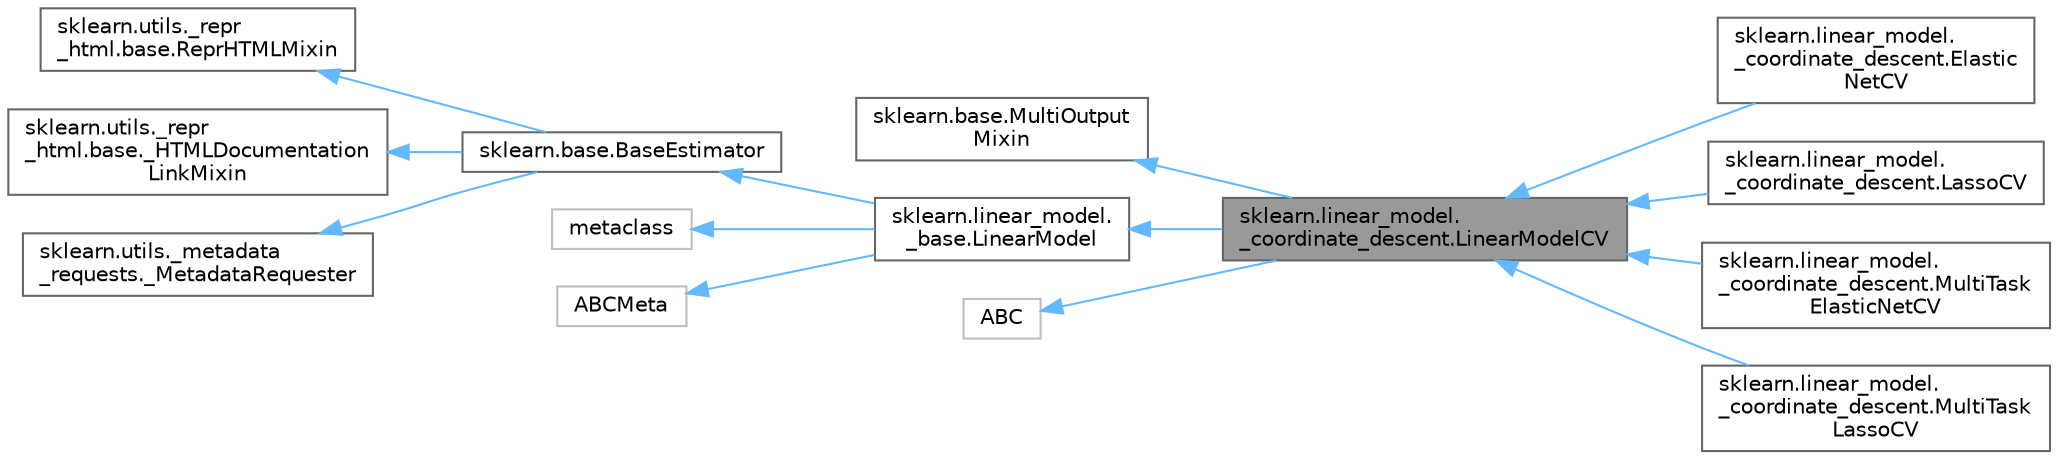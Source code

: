 digraph "sklearn.linear_model._coordinate_descent.LinearModelCV"
{
 // LATEX_PDF_SIZE
  bgcolor="transparent";
  edge [fontname=Helvetica,fontsize=10,labelfontname=Helvetica,labelfontsize=10];
  node [fontname=Helvetica,fontsize=10,shape=box,height=0.2,width=0.4];
  rankdir="LR";
  Node1 [id="Node000001",label="sklearn.linear_model.\l_coordinate_descent.LinearModelCV",height=0.2,width=0.4,color="gray40", fillcolor="grey60", style="filled", fontcolor="black",tooltip=" "];
  Node2 -> Node1 [id="edge14_Node000001_Node000002",dir="back",color="steelblue1",style="solid",tooltip=" "];
  Node2 [id="Node000002",label="sklearn.base.MultiOutput\lMixin",height=0.2,width=0.4,color="gray40", fillcolor="white", style="filled",URL="$d4/d1c/classsklearn_1_1base_1_1MultiOutputMixin.html",tooltip=" "];
  Node3 -> Node1 [id="edge15_Node000001_Node000003",dir="back",color="steelblue1",style="solid",tooltip=" "];
  Node3 [id="Node000003",label="sklearn.linear_model.\l_base.LinearModel",height=0.2,width=0.4,color="gray40", fillcolor="white", style="filled",URL="$de/d80/classsklearn_1_1linear__model_1_1__base_1_1LinearModel.html",tooltip=" "];
  Node4 -> Node3 [id="edge16_Node000003_Node000004",dir="back",color="steelblue1",style="solid",tooltip=" "];
  Node4 [id="Node000004",label="sklearn.base.BaseEstimator",height=0.2,width=0.4,color="gray40", fillcolor="white", style="filled",URL="$d3/d20/classsklearn_1_1base_1_1BaseEstimator.html",tooltip=" "];
  Node5 -> Node4 [id="edge17_Node000004_Node000005",dir="back",color="steelblue1",style="solid",tooltip=" "];
  Node5 [id="Node000005",label="sklearn.utils._repr\l_html.base.ReprHTMLMixin",height=0.2,width=0.4,color="gray40", fillcolor="white", style="filled",URL="$d3/d50/classsklearn_1_1utils_1_1__repr__html_1_1base_1_1ReprHTMLMixin.html",tooltip=" "];
  Node6 -> Node4 [id="edge18_Node000004_Node000006",dir="back",color="steelblue1",style="solid",tooltip=" "];
  Node6 [id="Node000006",label="sklearn.utils._repr\l_html.base._HTMLDocumentation\lLinkMixin",height=0.2,width=0.4,color="gray40", fillcolor="white", style="filled",URL="$d5/d05/classsklearn_1_1utils_1_1__repr__html_1_1base_1_1__HTMLDocumentationLinkMixin.html",tooltip=" "];
  Node7 -> Node4 [id="edge19_Node000004_Node000007",dir="back",color="steelblue1",style="solid",tooltip=" "];
  Node7 [id="Node000007",label="sklearn.utils._metadata\l_requests._MetadataRequester",height=0.2,width=0.4,color="gray40", fillcolor="white", style="filled",URL="$d6/dfa/classsklearn_1_1utils_1_1__metadata__requests_1_1__MetadataRequester.html",tooltip=" "];
  Node8 -> Node3 [id="edge20_Node000003_Node000008",dir="back",color="steelblue1",style="solid",tooltip=" "];
  Node8 [id="Node000008",label="metaclass",height=0.2,width=0.4,color="grey75", fillcolor="white", style="filled",URL="$d1/d9a/classmetaclass.html",tooltip=" "];
  Node9 -> Node3 [id="edge21_Node000003_Node000009",dir="back",color="steelblue1",style="solid",tooltip=" "];
  Node9 [id="Node000009",label="ABCMeta",height=0.2,width=0.4,color="grey75", fillcolor="white", style="filled",URL="$df/d42/classABCMeta.html",tooltip=" "];
  Node10 -> Node1 [id="edge22_Node000001_Node000010",dir="back",color="steelblue1",style="solid",tooltip=" "];
  Node10 [id="Node000010",label="ABC",height=0.2,width=0.4,color="grey75", fillcolor="white", style="filled",URL="$dd/d9b/classABC.html",tooltip=" "];
  Node1 -> Node11 [id="edge23_Node000001_Node000011",dir="back",color="steelblue1",style="solid",tooltip=" "];
  Node11 [id="Node000011",label="sklearn.linear_model.\l_coordinate_descent.Elastic\lNetCV",height=0.2,width=0.4,color="gray40", fillcolor="white", style="filled",URL="$dc/db5/classsklearn_1_1linear__model_1_1__coordinate__descent_1_1ElasticNetCV.html",tooltip=" "];
  Node1 -> Node12 [id="edge24_Node000001_Node000012",dir="back",color="steelblue1",style="solid",tooltip=" "];
  Node12 [id="Node000012",label="sklearn.linear_model.\l_coordinate_descent.LassoCV",height=0.2,width=0.4,color="gray40", fillcolor="white", style="filled",URL="$df/da5/classsklearn_1_1linear__model_1_1__coordinate__descent_1_1LassoCV.html",tooltip=" "];
  Node1 -> Node13 [id="edge25_Node000001_Node000013",dir="back",color="steelblue1",style="solid",tooltip=" "];
  Node13 [id="Node000013",label="sklearn.linear_model.\l_coordinate_descent.MultiTask\lElasticNetCV",height=0.2,width=0.4,color="gray40", fillcolor="white", style="filled",URL="$d0/dcb/classsklearn_1_1linear__model_1_1__coordinate__descent_1_1MultiTaskElasticNetCV.html",tooltip=" "];
  Node1 -> Node14 [id="edge26_Node000001_Node000014",dir="back",color="steelblue1",style="solid",tooltip=" "];
  Node14 [id="Node000014",label="sklearn.linear_model.\l_coordinate_descent.MultiTask\lLassoCV",height=0.2,width=0.4,color="gray40", fillcolor="white", style="filled",URL="$d4/d53/classsklearn_1_1linear__model_1_1__coordinate__descent_1_1MultiTaskLassoCV.html",tooltip=" "];
}
